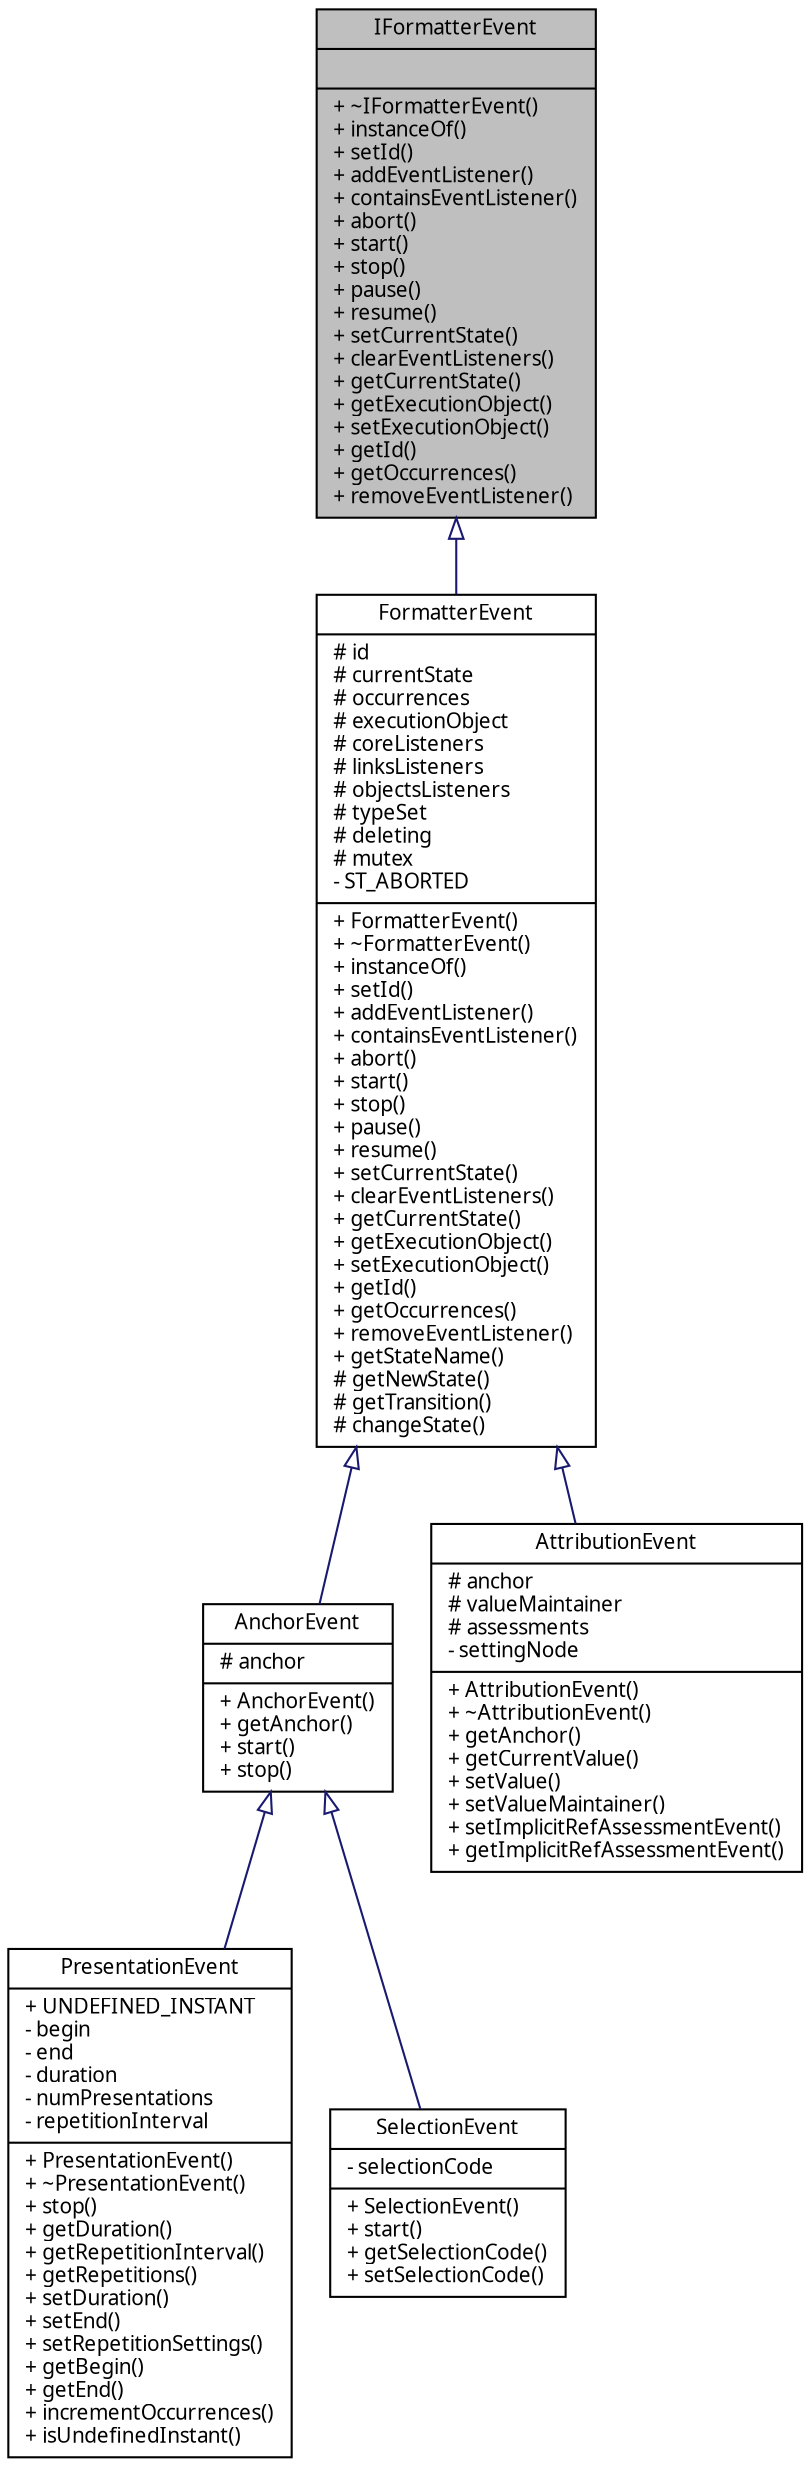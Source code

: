digraph G
{
  edge [fontname="FreeSans.ttf",fontsize=10,labelfontname="FreeSans.ttf",labelfontsize=10];
  node [fontname="FreeSans.ttf",fontsize=10,shape=record];
  Node1 [label="{IFormatterEvent\n||+ ~IFormatterEvent()\l+ instanceOf()\l+ setId()\l+ addEventListener()\l+ containsEventListener()\l+ abort()\l+ start()\l+ stop()\l+ pause()\l+ resume()\l+ setCurrentState()\l+ clearEventListeners()\l+ getCurrentState()\l+ getExecutionObject()\l+ setExecutionObject()\l+ getId()\l+ getOccurrences()\l+ removeEventListener()\l}",height=0.2,width=0.4,color="black", fillcolor="grey75", style="filled" fontcolor="black"];
  Node1 -> Node2 [dir=back,color="midnightblue",fontsize=10,style="solid",arrowtail="empty"];
  Node2 [label="{FormatterEvent\n|# id\l# currentState\l# occurrences\l# executionObject\l# coreListeners\l# linksListeners\l# objectsListeners\l# typeSet\l# deleting\l# mutex\l- ST_ABORTED\l|+ FormatterEvent()\l+ ~FormatterEvent()\l+ instanceOf()\l+ setId()\l+ addEventListener()\l+ containsEventListener()\l+ abort()\l+ start()\l+ stop()\l+ pause()\l+ resume()\l+ setCurrentState()\l+ clearEventListeners()\l+ getCurrentState()\l+ getExecutionObject()\l+ setExecutionObject()\l+ getId()\l+ getOccurrences()\l+ removeEventListener()\l+ getStateName()\l# getNewState()\l# getTransition()\l# changeState()\l}",height=0.2,width=0.4,color="black", fillcolor="white", style="filled",URL="$classbr_1_1pucrio_1_1telemidia_1_1ginga_1_1ncl_1_1model_1_1event_1_1FormatterEvent.html"];
  Node2 -> Node3 [dir=back,color="midnightblue",fontsize=10,style="solid",arrowtail="empty"];
  Node3 [label="{AnchorEvent\n|# anchor\l|+ AnchorEvent()\l+ getAnchor()\l+ start()\l+ stop()\l}",height=0.2,width=0.4,color="black", fillcolor="white", style="filled",URL="$classbr_1_1pucrio_1_1telemidia_1_1ginga_1_1ncl_1_1model_1_1event_1_1AnchorEvent.html"];
  Node3 -> Node4 [dir=back,color="midnightblue",fontsize=10,style="solid",arrowtail="empty"];
  Node4 [label="{PresentationEvent\n|+ UNDEFINED_INSTANT\l- begin\l- end\l- duration\l- numPresentations\l- repetitionInterval\l|+ PresentationEvent()\l+ ~PresentationEvent()\l+ stop()\l+ getDuration()\l+ getRepetitionInterval()\l+ getRepetitions()\l+ setDuration()\l+ setEnd()\l+ setRepetitionSettings()\l+ getBegin()\l+ getEnd()\l+ incrementOccurrences()\l+ isUndefinedInstant()\l}",height=0.2,width=0.4,color="black", fillcolor="white", style="filled",URL="$classbr_1_1pucrio_1_1telemidia_1_1ginga_1_1ncl_1_1model_1_1event_1_1PresentationEvent.html"];
  Node3 -> Node5 [dir=back,color="midnightblue",fontsize=10,style="solid",arrowtail="empty"];
  Node5 [label="{SelectionEvent\n|- selectionCode\l|+ SelectionEvent()\l+ start()\l+ getSelectionCode()\l+ setSelectionCode()\l}",height=0.2,width=0.4,color="black", fillcolor="white", style="filled",URL="$classbr_1_1pucrio_1_1telemidia_1_1ginga_1_1ncl_1_1model_1_1event_1_1SelectionEvent.html"];
  Node2 -> Node6 [dir=back,color="midnightblue",fontsize=10,style="solid",arrowtail="empty"];
  Node6 [label="{AttributionEvent\n|# anchor\l# valueMaintainer\l# assessments\l- settingNode\l|+ AttributionEvent()\l+ ~AttributionEvent()\l+ getAnchor()\l+ getCurrentValue()\l+ setValue()\l+ setValueMaintainer()\l+ setImplicitRefAssessmentEvent()\l+ getImplicitRefAssessmentEvent()\l}",height=0.2,width=0.4,color="black", fillcolor="white", style="filled",URL="$classbr_1_1pucrio_1_1telemidia_1_1ginga_1_1ncl_1_1model_1_1event_1_1AttributionEvent.html"];
}
